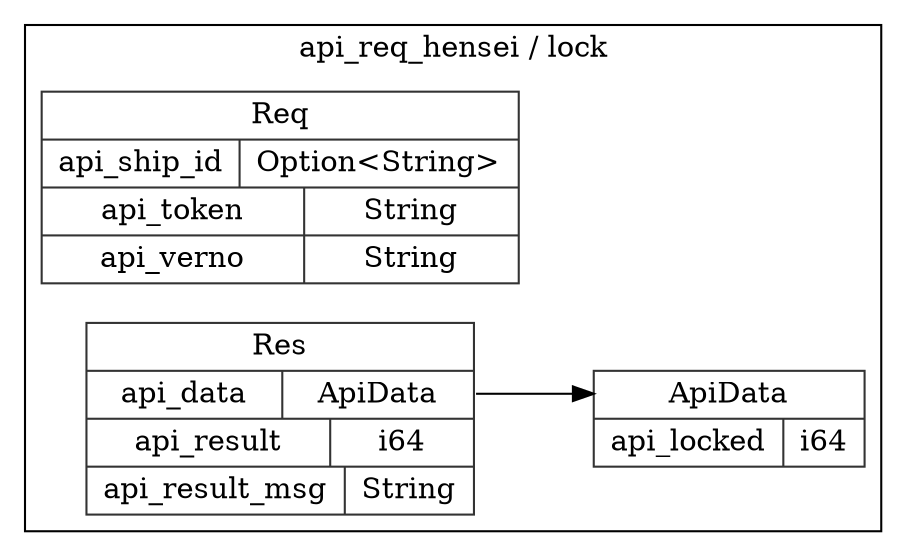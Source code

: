 digraph {
  rankdir=LR;
  subgraph cluster_0 {
    label="api_req_hensei / lock";
    node [style="filled", color=white, style="solid", color=gray20];
    api_req_hensei__lock__Req [label="<Req> Req  | { api_ship_id | <api_ship_id> Option\<String\> } | { api_token | <api_token> String } | { api_verno | <api_verno> String }", shape=record];
    api_req_hensei__lock__Res [label="<Res> Res  | { api_data | <api_data> ApiData } | { api_result | <api_result> i64 } | { api_result_msg | <api_result_msg> String }", shape=record];
    api_req_hensei__lock__ApiData;
    api_req_hensei__lock__Res:api_data:e -> api_req_hensei__lock__ApiData:ApiData:w;
    api_req_hensei__lock__ApiData [label="<ApiData> ApiData  | { api_locked | <api_locked> i64 }", shape=record];
  }
}
